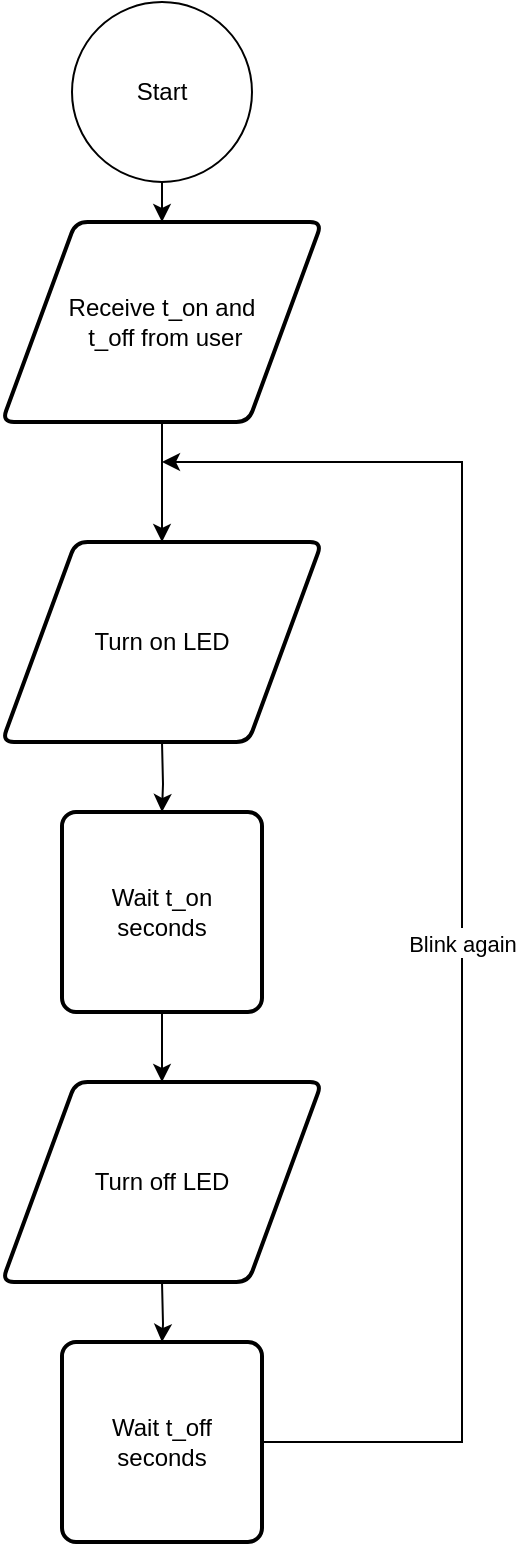 <mxfile version="20.8.3" type="google"><diagram id="XvwBBDkY8RH85CWQjILx" name="Page-1"><mxGraphModel grid="1" page="1" gridSize="10" guides="1" tooltips="1" connect="1" arrows="1" fold="1" pageScale="1" pageWidth="827" pageHeight="1169" math="0" shadow="0"><root><mxCell id="0"/><mxCell id="1" parent="0"/><mxCell id="jCnKilNt_P4pd9N8Vf30-4" value="" style="edgeStyle=orthogonalEdgeStyle;rounded=0;orthogonalLoop=1;jettySize=auto;html=1;" edge="1" parent="1" source="jCnKilNt_P4pd9N8Vf30-1" target="jCnKilNt_P4pd9N8Vf30-2"><mxGeometry relative="1" as="geometry"/></mxCell><mxCell id="jCnKilNt_P4pd9N8Vf30-1" value="Start" style="ellipse;whiteSpace=wrap;html=1;aspect=fixed;" vertex="1" parent="1"><mxGeometry x="355" y="80" width="90" height="90" as="geometry"/></mxCell><mxCell id="jCnKilNt_P4pd9N8Vf30-9" value="" style="edgeStyle=orthogonalEdgeStyle;rounded=0;orthogonalLoop=1;jettySize=auto;html=1;" edge="1" parent="1" source="jCnKilNt_P4pd9N8Vf30-2"><mxGeometry relative="1" as="geometry"><mxPoint x="400" y="350" as="targetPoint"/></mxGeometry></mxCell><mxCell id="jCnKilNt_P4pd9N8Vf30-2" value="Receive t_on and&lt;br&gt;&amp;nbsp;t_off from user" style="shape=parallelogram;html=1;strokeWidth=2;perimeter=parallelogramPerimeter;whiteSpace=wrap;rounded=1;arcSize=12;size=0.23;align=center;" vertex="1" parent="1"><mxGeometry x="320" y="190" width="160" height="100" as="geometry"/></mxCell><mxCell id="jCnKilNt_P4pd9N8Vf30-12" value="" style="edgeStyle=orthogonalEdgeStyle;rounded=0;orthogonalLoop=1;jettySize=auto;html=1;" edge="1" parent="1" source="jCnKilNt_P4pd9N8Vf30-5"><mxGeometry relative="1" as="geometry"><mxPoint x="400" y="620" as="targetPoint"/></mxGeometry></mxCell><mxCell id="jCnKilNt_P4pd9N8Vf30-5" value="Wait t_on seconds" style="rounded=1;whiteSpace=wrap;html=1;absoluteArcSize=1;arcSize=14;strokeWidth=2;" vertex="1" parent="1"><mxGeometry x="350" y="485" width="100" height="100" as="geometry"/></mxCell><mxCell id="jCnKilNt_P4pd9N8Vf30-10" value="" style="edgeStyle=orthogonalEdgeStyle;rounded=0;orthogonalLoop=1;jettySize=auto;html=1;" edge="1" parent="1" target="jCnKilNt_P4pd9N8Vf30-5"><mxGeometry relative="1" as="geometry"><mxPoint x="400" y="450" as="sourcePoint"/></mxGeometry></mxCell><mxCell id="jCnKilNt_P4pd9N8Vf30-14" value="" style="edgeStyle=orthogonalEdgeStyle;rounded=0;orthogonalLoop=1;jettySize=auto;html=1;" edge="1" parent="1" target="jCnKilNt_P4pd9N8Vf30-13"><mxGeometry relative="1" as="geometry"><mxPoint x="400" y="720" as="sourcePoint"/></mxGeometry></mxCell><mxCell id="jCnKilNt_P4pd9N8Vf30-24" value="rrr" style="edgeStyle=orthogonalEdgeStyle;rounded=0;orthogonalLoop=1;jettySize=auto;html=1;" edge="1" parent="1" source="jCnKilNt_P4pd9N8Vf30-13"><mxGeometry x="-0.05" y="-2" relative="1" as="geometry"><mxPoint x="400" y="310" as="targetPoint"/><Array as="points"><mxPoint x="550" y="800"/><mxPoint x="550" y="310"/></Array><mxPoint as="offset"/></mxGeometry></mxCell><mxCell id="jCnKilNt_P4pd9N8Vf30-25" value="Blink again" style="edgeLabel;html=1;align=center;verticalAlign=middle;resizable=0;points=[];" vertex="1" connectable="0" parent="jCnKilNt_P4pd9N8Vf30-24"><mxGeometry x="-0.12" y="-1" relative="1" as="geometry"><mxPoint x="-1" y="-24" as="offset"/></mxGeometry></mxCell><mxCell id="jCnKilNt_P4pd9N8Vf30-13" value="Wait t_off seconds" style="rounded=1;whiteSpace=wrap;html=1;absoluteArcSize=1;arcSize=14;strokeWidth=2;" vertex="1" parent="1"><mxGeometry x="350" y="750" width="100" height="100" as="geometry"/></mxCell><mxCell id="jCnKilNt_P4pd9N8Vf30-15" value="Turn on LED" style="shape=parallelogram;html=1;strokeWidth=2;perimeter=parallelogramPerimeter;whiteSpace=wrap;rounded=1;arcSize=12;size=0.23;align=center;" vertex="1" parent="1"><mxGeometry x="320" y="350" width="160" height="100" as="geometry"/></mxCell><mxCell id="jCnKilNt_P4pd9N8Vf30-16" value="Turn off LED" style="shape=parallelogram;html=1;strokeWidth=2;perimeter=parallelogramPerimeter;whiteSpace=wrap;rounded=1;arcSize=12;size=0.23;align=center;" vertex="1" parent="1"><mxGeometry x="320" y="620" width="160" height="100" as="geometry"/></mxCell></root></mxGraphModel></diagram></mxfile>